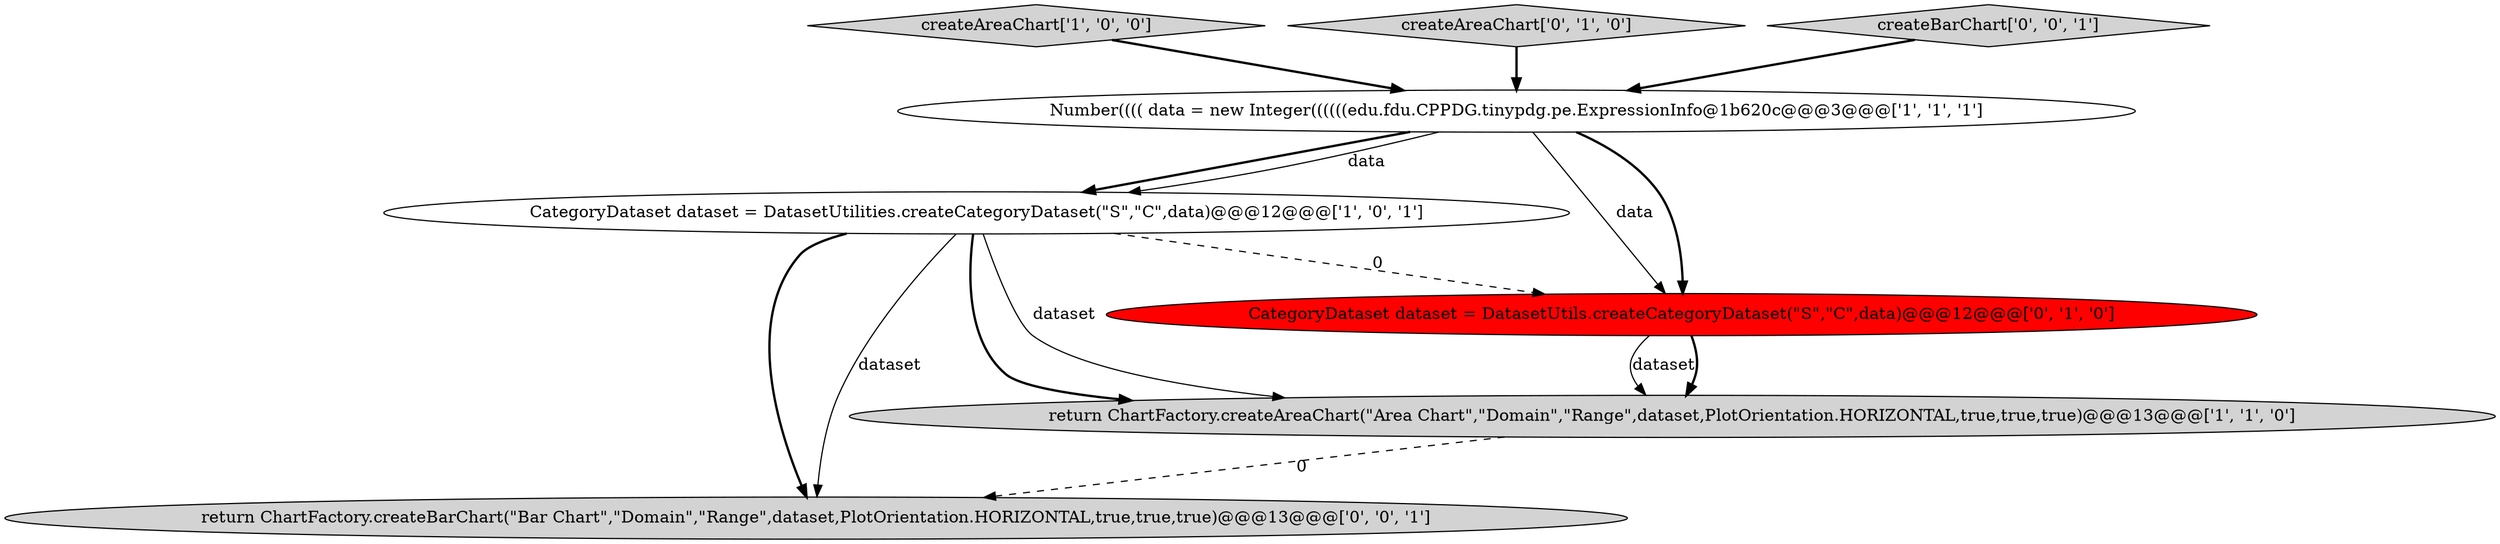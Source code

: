 digraph {
3 [style = filled, label = "CategoryDataset dataset = DatasetUtilities.createCategoryDataset(\"S\",\"C\",data)@@@12@@@['1', '0', '1']", fillcolor = white, shape = ellipse image = "AAA0AAABBB1BBB"];
0 [style = filled, label = "createAreaChart['1', '0', '0']", fillcolor = lightgray, shape = diamond image = "AAA0AAABBB1BBB"];
6 [style = filled, label = "return ChartFactory.createBarChart(\"Bar Chart\",\"Domain\",\"Range\",dataset,PlotOrientation.HORIZONTAL,true,true,true)@@@13@@@['0', '0', '1']", fillcolor = lightgray, shape = ellipse image = "AAA0AAABBB3BBB"];
5 [style = filled, label = "CategoryDataset dataset = DatasetUtils.createCategoryDataset(\"S\",\"C\",data)@@@12@@@['0', '1', '0']", fillcolor = red, shape = ellipse image = "AAA1AAABBB2BBB"];
2 [style = filled, label = "Number(((( data = new Integer((((((edu.fdu.CPPDG.tinypdg.pe.ExpressionInfo@1b620c@@@3@@@['1', '1', '1']", fillcolor = white, shape = ellipse image = "AAA0AAABBB1BBB"];
4 [style = filled, label = "createAreaChart['0', '1', '0']", fillcolor = lightgray, shape = diamond image = "AAA0AAABBB2BBB"];
7 [style = filled, label = "createBarChart['0', '0', '1']", fillcolor = lightgray, shape = diamond image = "AAA0AAABBB3BBB"];
1 [style = filled, label = "return ChartFactory.createAreaChart(\"Area Chart\",\"Domain\",\"Range\",dataset,PlotOrientation.HORIZONTAL,true,true,true)@@@13@@@['1', '1', '0']", fillcolor = lightgray, shape = ellipse image = "AAA0AAABBB1BBB"];
3->5 [style = dashed, label="0"];
2->5 [style = solid, label="data"];
5->1 [style = solid, label="dataset"];
5->1 [style = bold, label=""];
3->6 [style = bold, label=""];
2->5 [style = bold, label=""];
0->2 [style = bold, label=""];
4->2 [style = bold, label=""];
3->1 [style = bold, label=""];
7->2 [style = bold, label=""];
1->6 [style = dashed, label="0"];
3->1 [style = solid, label="dataset"];
3->6 [style = solid, label="dataset"];
2->3 [style = bold, label=""];
2->3 [style = solid, label="data"];
}
